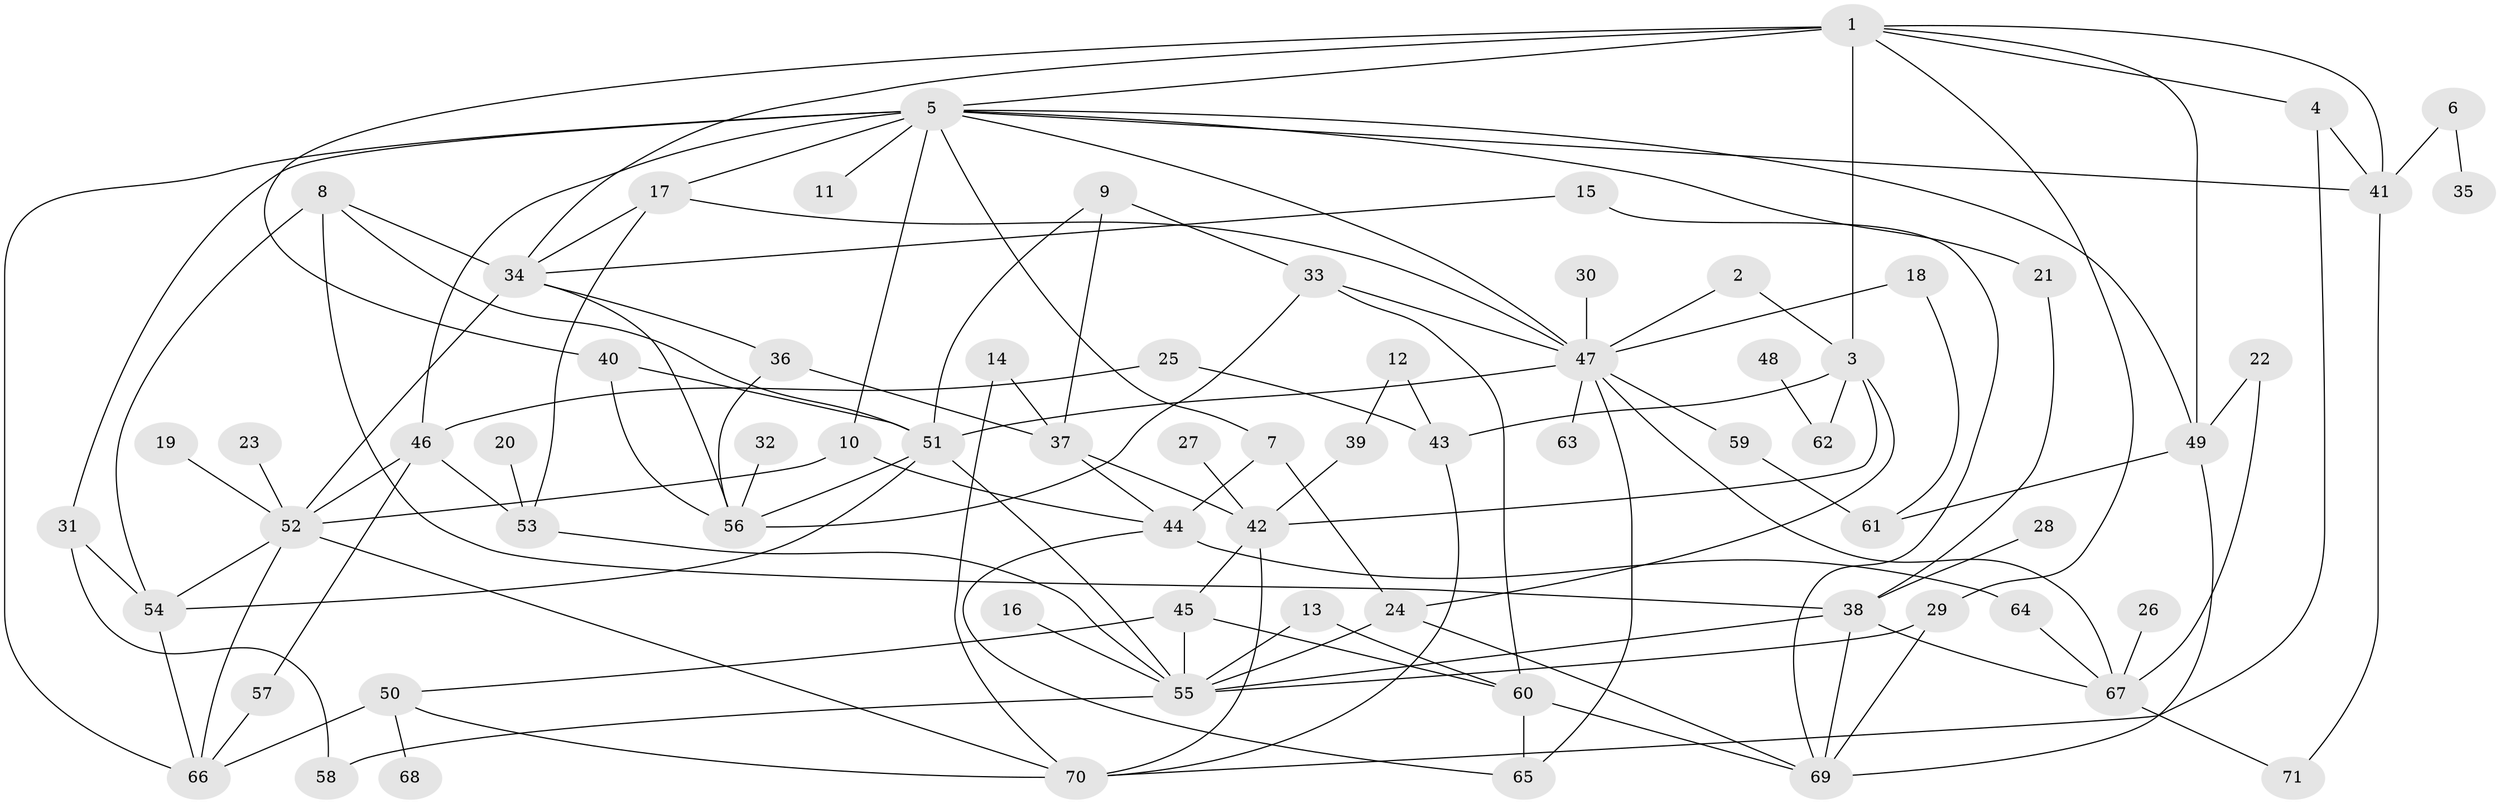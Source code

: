 // original degree distribution, {7: 0.02112676056338028, 6: 0.04929577464788732, 10: 0.007042253521126761, 4: 0.1056338028169014, 5: 0.07042253521126761, 2: 0.3028169014084507, 3: 0.2112676056338028, 9: 0.007042253521126761, 1: 0.22535211267605634}
// Generated by graph-tools (version 1.1) at 2025/49/03/09/25 03:49:22]
// undirected, 71 vertices, 127 edges
graph export_dot {
graph [start="1"]
  node [color=gray90,style=filled];
  1;
  2;
  3;
  4;
  5;
  6;
  7;
  8;
  9;
  10;
  11;
  12;
  13;
  14;
  15;
  16;
  17;
  18;
  19;
  20;
  21;
  22;
  23;
  24;
  25;
  26;
  27;
  28;
  29;
  30;
  31;
  32;
  33;
  34;
  35;
  36;
  37;
  38;
  39;
  40;
  41;
  42;
  43;
  44;
  45;
  46;
  47;
  48;
  49;
  50;
  51;
  52;
  53;
  54;
  55;
  56;
  57;
  58;
  59;
  60;
  61;
  62;
  63;
  64;
  65;
  66;
  67;
  68;
  69;
  70;
  71;
  1 -- 3 [weight=2.0];
  1 -- 4 [weight=1.0];
  1 -- 5 [weight=1.0];
  1 -- 29 [weight=1.0];
  1 -- 34 [weight=1.0];
  1 -- 40 [weight=1.0];
  1 -- 41 [weight=1.0];
  1 -- 49 [weight=1.0];
  2 -- 3 [weight=1.0];
  2 -- 47 [weight=1.0];
  3 -- 24 [weight=1.0];
  3 -- 42 [weight=1.0];
  3 -- 43 [weight=1.0];
  3 -- 62 [weight=1.0];
  4 -- 41 [weight=1.0];
  4 -- 70 [weight=1.0];
  5 -- 7 [weight=1.0];
  5 -- 10 [weight=1.0];
  5 -- 11 [weight=1.0];
  5 -- 17 [weight=1.0];
  5 -- 21 [weight=1.0];
  5 -- 31 [weight=1.0];
  5 -- 41 [weight=1.0];
  5 -- 46 [weight=1.0];
  5 -- 47 [weight=1.0];
  5 -- 49 [weight=1.0];
  5 -- 66 [weight=1.0];
  6 -- 35 [weight=1.0];
  6 -- 41 [weight=1.0];
  7 -- 24 [weight=1.0];
  7 -- 44 [weight=1.0];
  8 -- 34 [weight=1.0];
  8 -- 38 [weight=1.0];
  8 -- 51 [weight=1.0];
  8 -- 54 [weight=1.0];
  9 -- 33 [weight=1.0];
  9 -- 37 [weight=1.0];
  9 -- 51 [weight=1.0];
  10 -- 44 [weight=1.0];
  10 -- 52 [weight=1.0];
  12 -- 39 [weight=1.0];
  12 -- 43 [weight=1.0];
  13 -- 55 [weight=1.0];
  13 -- 60 [weight=1.0];
  14 -- 37 [weight=1.0];
  14 -- 70 [weight=1.0];
  15 -- 34 [weight=1.0];
  15 -- 69 [weight=1.0];
  16 -- 55 [weight=1.0];
  17 -- 34 [weight=1.0];
  17 -- 47 [weight=1.0];
  17 -- 53 [weight=1.0];
  18 -- 47 [weight=1.0];
  18 -- 61 [weight=1.0];
  19 -- 52 [weight=1.0];
  20 -- 53 [weight=1.0];
  21 -- 38 [weight=1.0];
  22 -- 49 [weight=1.0];
  22 -- 67 [weight=1.0];
  23 -- 52 [weight=1.0];
  24 -- 55 [weight=1.0];
  24 -- 69 [weight=1.0];
  25 -- 43 [weight=1.0];
  25 -- 46 [weight=1.0];
  26 -- 67 [weight=1.0];
  27 -- 42 [weight=1.0];
  28 -- 38 [weight=1.0];
  29 -- 55 [weight=1.0];
  29 -- 69 [weight=1.0];
  30 -- 47 [weight=1.0];
  31 -- 54 [weight=1.0];
  31 -- 58 [weight=1.0];
  32 -- 56 [weight=1.0];
  33 -- 47 [weight=1.0];
  33 -- 56 [weight=1.0];
  33 -- 60 [weight=1.0];
  34 -- 36 [weight=1.0];
  34 -- 52 [weight=1.0];
  34 -- 56 [weight=1.0];
  36 -- 37 [weight=1.0];
  36 -- 56 [weight=1.0];
  37 -- 42 [weight=1.0];
  37 -- 44 [weight=1.0];
  38 -- 55 [weight=1.0];
  38 -- 67 [weight=1.0];
  38 -- 69 [weight=1.0];
  39 -- 42 [weight=1.0];
  40 -- 51 [weight=1.0];
  40 -- 56 [weight=1.0];
  41 -- 71 [weight=1.0];
  42 -- 45 [weight=1.0];
  42 -- 70 [weight=1.0];
  43 -- 70 [weight=1.0];
  44 -- 64 [weight=1.0];
  44 -- 65 [weight=1.0];
  45 -- 50 [weight=1.0];
  45 -- 55 [weight=1.0];
  45 -- 60 [weight=1.0];
  46 -- 52 [weight=1.0];
  46 -- 53 [weight=1.0];
  46 -- 57 [weight=1.0];
  47 -- 51 [weight=1.0];
  47 -- 59 [weight=1.0];
  47 -- 63 [weight=1.0];
  47 -- 65 [weight=1.0];
  47 -- 67 [weight=1.0];
  48 -- 62 [weight=1.0];
  49 -- 61 [weight=1.0];
  49 -- 69 [weight=1.0];
  50 -- 66 [weight=1.0];
  50 -- 68 [weight=1.0];
  50 -- 70 [weight=1.0];
  51 -- 54 [weight=1.0];
  51 -- 55 [weight=1.0];
  51 -- 56 [weight=1.0];
  52 -- 54 [weight=1.0];
  52 -- 66 [weight=1.0];
  52 -- 70 [weight=1.0];
  53 -- 55 [weight=1.0];
  54 -- 66 [weight=1.0];
  55 -- 58 [weight=1.0];
  57 -- 66 [weight=1.0];
  59 -- 61 [weight=1.0];
  60 -- 65 [weight=1.0];
  60 -- 69 [weight=1.0];
  64 -- 67 [weight=1.0];
  67 -- 71 [weight=1.0];
}
